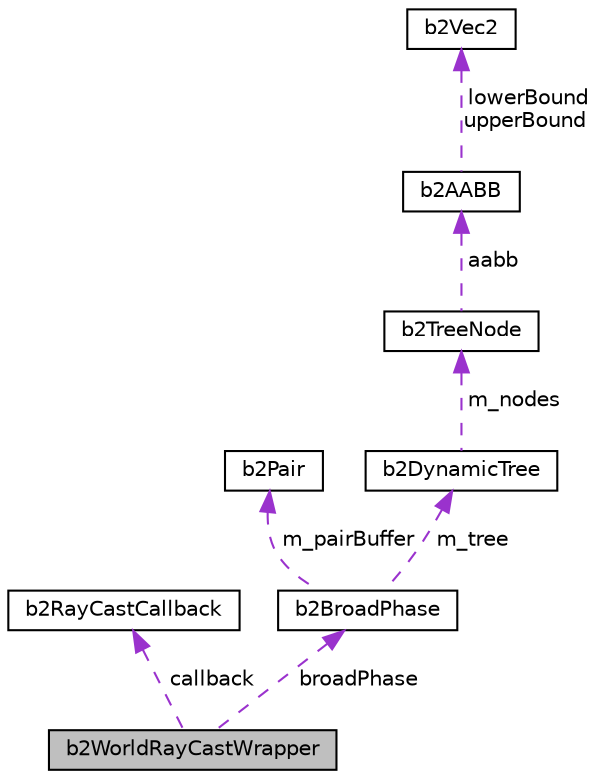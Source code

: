 digraph "b2WorldRayCastWrapper"
{
  edge [fontname="Helvetica",fontsize="10",labelfontname="Helvetica",labelfontsize="10"];
  node [fontname="Helvetica",fontsize="10",shape=record];
  Node1 [label="b2WorldRayCastWrapper",height=0.2,width=0.4,color="black", fillcolor="grey75", style="filled", fontcolor="black"];
  Node2 -> Node1 [dir="back",color="darkorchid3",fontsize="10",style="dashed",label=" callback" ,fontname="Helvetica"];
  Node2 [label="b2RayCastCallback",height=0.2,width=0.4,color="black", fillcolor="white", style="filled",URL="$classb2RayCastCallback.html"];
  Node3 -> Node1 [dir="back",color="darkorchid3",fontsize="10",style="dashed",label=" broadPhase" ,fontname="Helvetica"];
  Node3 [label="b2BroadPhase",height=0.2,width=0.4,color="black", fillcolor="white", style="filled",URL="$classb2BroadPhase.html"];
  Node4 -> Node3 [dir="back",color="darkorchid3",fontsize="10",style="dashed",label=" m_pairBuffer" ,fontname="Helvetica"];
  Node4 [label="b2Pair",height=0.2,width=0.4,color="black", fillcolor="white", style="filled",URL="$structb2Pair.html"];
  Node5 -> Node3 [dir="back",color="darkorchid3",fontsize="10",style="dashed",label=" m_tree" ,fontname="Helvetica"];
  Node5 [label="b2DynamicTree",height=0.2,width=0.4,color="black", fillcolor="white", style="filled",URL="$classb2DynamicTree.html"];
  Node6 -> Node5 [dir="back",color="darkorchid3",fontsize="10",style="dashed",label=" m_nodes" ,fontname="Helvetica"];
  Node6 [label="b2TreeNode",height=0.2,width=0.4,color="black", fillcolor="white", style="filled",URL="$structb2TreeNode.html",tooltip="A node in the dynamic tree. The client does not interact with this directly. "];
  Node7 -> Node6 [dir="back",color="darkorchid3",fontsize="10",style="dashed",label=" aabb" ,fontname="Helvetica"];
  Node7 [label="b2AABB",height=0.2,width=0.4,color="black", fillcolor="white", style="filled",URL="$structb2AABB.html",tooltip="An axis aligned bounding box. "];
  Node8 -> Node7 [dir="back",color="darkorchid3",fontsize="10",style="dashed",label=" lowerBound\nupperBound" ,fontname="Helvetica"];
  Node8 [label="b2Vec2",height=0.2,width=0.4,color="black", fillcolor="white", style="filled",URL="$structb2Vec2.html",tooltip="A 2D column vector. "];
}
